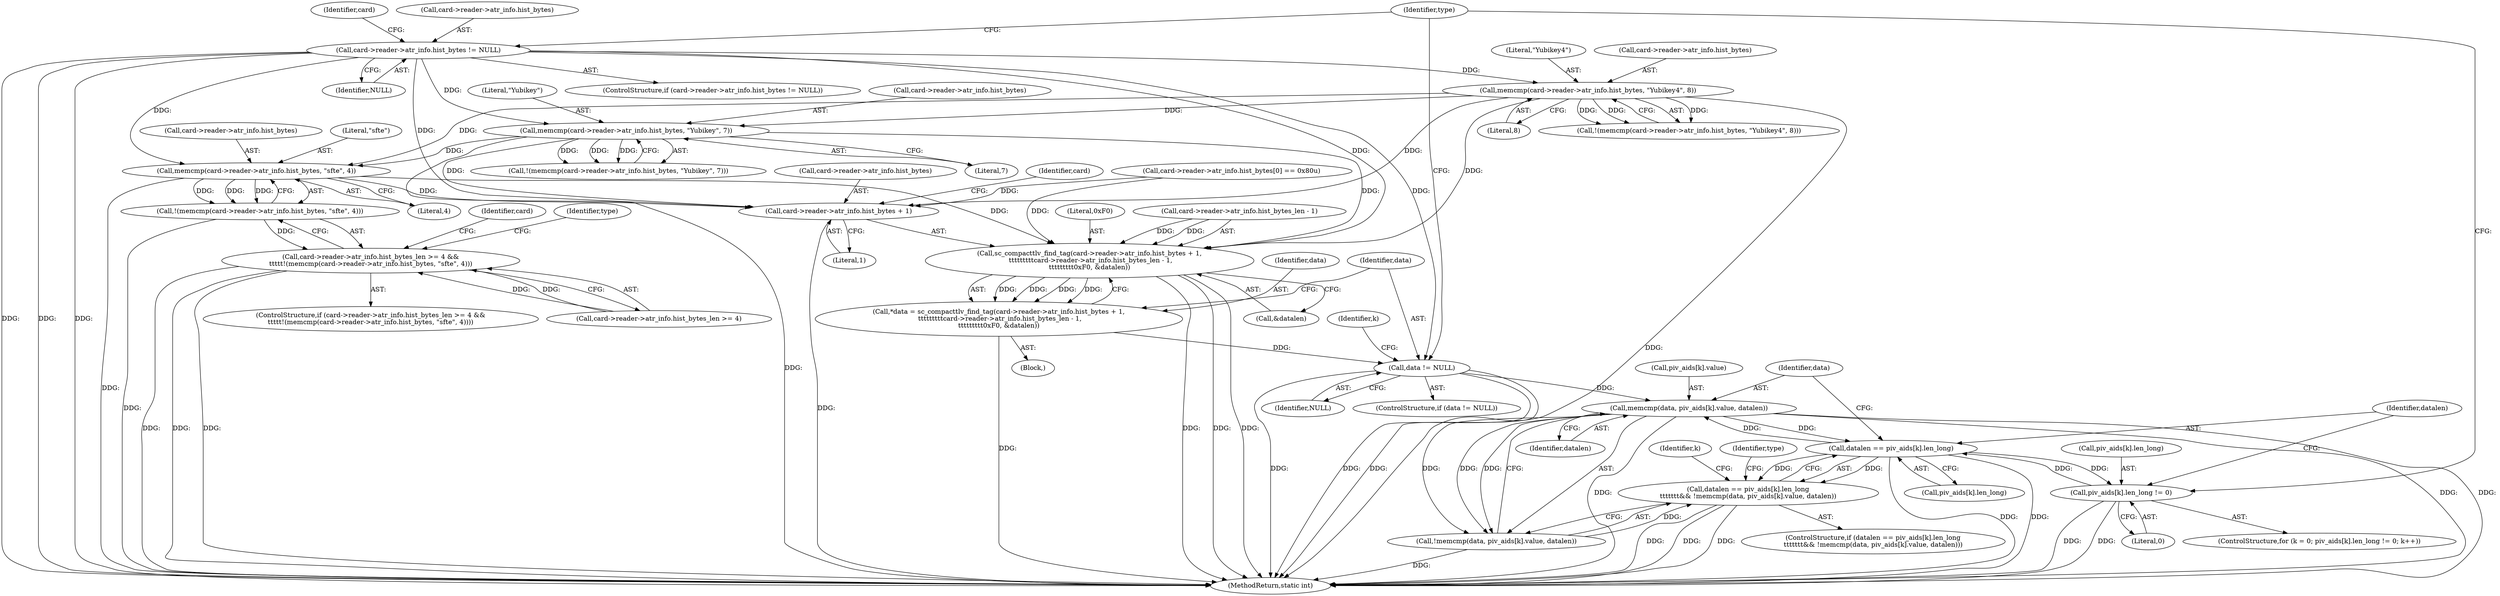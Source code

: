 digraph "1_OpenSC_8fe377e93b4b56060e5bbfb6f3142ceaeca744fa_15@API" {
"1000247" [label="(Call,memcmp(card->reader->atr_info.hist_bytes, \"sfte\", 4))"];
"1000171" [label="(Call,card->reader->atr_info.hist_bytes != NULL)"];
"1000220" [label="(Call,memcmp(card->reader->atr_info.hist_bytes, \"Yubikey\", 7))"];
"1000193" [label="(Call,memcmp(card->reader->atr_info.hist_bytes, \"Yubikey4\", 8))"];
"1000246" [label="(Call,!(memcmp(card->reader->atr_info.hist_bytes, \"sfte\", 4)))"];
"1000236" [label="(Call,card->reader->atr_info.hist_bytes_len >= 4 &&\n\t\t\t\t\t!(memcmp(card->reader->atr_info.hist_bytes, \"sfte\", 4)))"];
"1000279" [label="(Call,sc_compacttlv_find_tag(card->reader->atr_info.hist_bytes + 1,\n \t\t\t\t\t\t\t\t\tcard->reader->atr_info.hist_bytes_len - 1,\n\t\t\t\t\t\t\t\t\t0xF0, &datalen))"];
"1000277" [label="(Call,*data = sc_compacttlv_find_tag(card->reader->atr_info.hist_bytes + 1,\n \t\t\t\t\t\t\t\t\tcard->reader->atr_info.hist_bytes_len - 1,\n\t\t\t\t\t\t\t\t\t0xF0, &datalen))"];
"1000302" [label="(Call,data != NULL)"];
"1000331" [label="(Call,memcmp(data, piv_aids[k].value, datalen))"];
"1000323" [label="(Call,datalen == piv_aids[k].len_long)"];
"1000311" [label="(Call,piv_aids[k].len_long != 0)"];
"1000322" [label="(Call,datalen == piv_aids[k].len_long\n\t\t\t\t\t\t\t&& !memcmp(data, piv_aids[k].value, datalen))"];
"1000330" [label="(Call,!memcmp(data, piv_aids[k].value, datalen))"];
"1000280" [label="(Call,card->reader->atr_info.hist_bytes + 1)"];
"1000193" [label="(Call,memcmp(card->reader->atr_info.hist_bytes, \"Yubikey4\", 8))"];
"1000301" [label="(ControlStructure,if (data != NULL))"];
"1000346" [label="(Identifier,type)"];
"1000322" [label="(Call,datalen == piv_aids[k].len_long\n\t\t\t\t\t\t\t&& !memcmp(data, piv_aids[k].value, datalen))"];
"1000228" [label="(Literal,\"Yubikey\")"];
"1000236" [label="(Call,card->reader->atr_info.hist_bytes_len >= 4 &&\n\t\t\t\t\t!(memcmp(card->reader->atr_info.hist_bytes, \"sfte\", 4)))"];
"1000330" [label="(Call,!memcmp(data, piv_aids[k].value, datalen))"];
"1000333" [label="(Call,piv_aids[k].value)"];
"1000277" [label="(Call,*data = sc_compacttlv_find_tag(card->reader->atr_info.hist_bytes + 1,\n \t\t\t\t\t\t\t\t\tcard->reader->atr_info.hist_bytes_len - 1,\n\t\t\t\t\t\t\t\t\t0xF0, &datalen))"];
"1000187" [label="(Identifier,card)"];
"1000179" [label="(Identifier,NULL)"];
"1000288" [label="(Literal,1)"];
"1000172" [label="(Call,card->reader->atr_info.hist_bytes)"];
"1000281" [label="(Call,card->reader->atr_info.hist_bytes)"];
"1000516" [label="(MethodReturn,static int)"];
"1000255" [label="(Literal,\"sfte\")"];
"1000317" [label="(Literal,0)"];
"1000319" [label="(Identifier,k)"];
"1000201" [label="(Literal,\"Yubikey4\")"];
"1000274" [label="(Block,)"];
"1000299" [label="(Call,&datalen)"];
"1000268" [label="(Identifier,card)"];
"1000221" [label="(Call,card->reader->atr_info.hist_bytes)"];
"1000298" [label="(Literal,0xF0)"];
"1000324" [label="(Identifier,datalen)"];
"1000248" [label="(Call,card->reader->atr_info.hist_bytes)"];
"1000171" [label="(Call,card->reader->atr_info.hist_bytes != NULL)"];
"1000202" [label="(Literal,8)"];
"1000235" [label="(ControlStructure,if (card->reader->atr_info.hist_bytes_len >= 4 &&\n\t\t\t\t\t!(memcmp(card->reader->atr_info.hist_bytes, \"sfte\", 4))))"];
"1000219" [label="(Call,!(memcmp(card->reader->atr_info.hist_bytes, \"Yubikey\", 7)))"];
"1000194" [label="(Call,card->reader->atr_info.hist_bytes)"];
"1000220" [label="(Call,memcmp(card->reader->atr_info.hist_bytes, \"Yubikey\", 7))"];
"1000259" [label="(Identifier,type)"];
"1000303" [label="(Identifier,data)"];
"1000325" [label="(Call,piv_aids[k].len_long)"];
"1000263" [label="(Call,card->reader->atr_info.hist_bytes[0] == 0x80u)"];
"1000304" [label="(Identifier,NULL)"];
"1000323" [label="(Call,datalen == piv_aids[k].len_long)"];
"1000280" [label="(Call,card->reader->atr_info.hist_bytes + 1)"];
"1000307" [label="(ControlStructure,for (k = 0; piv_aids[k].len_long != 0; k++))"];
"1000312" [label="(Call,piv_aids[k].len_long)"];
"1000237" [label="(Call,card->reader->atr_info.hist_bytes_len >= 4)"];
"1000311" [label="(Call,piv_aids[k].len_long != 0)"];
"1000321" [label="(ControlStructure,if (datalen == piv_aids[k].len_long\n\t\t\t\t\t\t\t&& !memcmp(data, piv_aids[k].value, datalen)))"];
"1000256" [label="(Literal,4)"];
"1000229" [label="(Literal,7)"];
"1000338" [label="(Identifier,datalen)"];
"1000302" [label="(Call,data != NULL)"];
"1000246" [label="(Call,!(memcmp(card->reader->atr_info.hist_bytes, \"sfte\", 4)))"];
"1000341" [label="(Identifier,type)"];
"1000309" [label="(Identifier,k)"];
"1000170" [label="(ControlStructure,if (card->reader->atr_info.hist_bytes != NULL))"];
"1000331" [label="(Call,memcmp(data, piv_aids[k].value, datalen))"];
"1000332" [label="(Identifier,data)"];
"1000293" [label="(Identifier,card)"];
"1000192" [label="(Call,!(memcmp(card->reader->atr_info.hist_bytes, \"Yubikey4\", 8)))"];
"1000247" [label="(Call,memcmp(card->reader->atr_info.hist_bytes, \"sfte\", 4))"];
"1000278" [label="(Identifier,data)"];
"1000279" [label="(Call,sc_compacttlv_find_tag(card->reader->atr_info.hist_bytes + 1,\n \t\t\t\t\t\t\t\t\tcard->reader->atr_info.hist_bytes_len - 1,\n\t\t\t\t\t\t\t\t\t0xF0, &datalen))"];
"1000289" [label="(Call,card->reader->atr_info.hist_bytes_len - 1)"];
"1000247" -> "1000246"  [label="AST: "];
"1000247" -> "1000256"  [label="CFG: "];
"1000248" -> "1000247"  [label="AST: "];
"1000255" -> "1000247"  [label="AST: "];
"1000256" -> "1000247"  [label="AST: "];
"1000246" -> "1000247"  [label="CFG: "];
"1000247" -> "1000516"  [label="DDG: "];
"1000247" -> "1000246"  [label="DDG: "];
"1000247" -> "1000246"  [label="DDG: "];
"1000247" -> "1000246"  [label="DDG: "];
"1000171" -> "1000247"  [label="DDG: "];
"1000220" -> "1000247"  [label="DDG: "];
"1000193" -> "1000247"  [label="DDG: "];
"1000247" -> "1000279"  [label="DDG: "];
"1000247" -> "1000280"  [label="DDG: "];
"1000171" -> "1000170"  [label="AST: "];
"1000171" -> "1000179"  [label="CFG: "];
"1000172" -> "1000171"  [label="AST: "];
"1000179" -> "1000171"  [label="AST: "];
"1000187" -> "1000171"  [label="CFG: "];
"1000346" -> "1000171"  [label="CFG: "];
"1000171" -> "1000516"  [label="DDG: "];
"1000171" -> "1000516"  [label="DDG: "];
"1000171" -> "1000516"  [label="DDG: "];
"1000171" -> "1000193"  [label="DDG: "];
"1000171" -> "1000220"  [label="DDG: "];
"1000171" -> "1000279"  [label="DDG: "];
"1000171" -> "1000280"  [label="DDG: "];
"1000171" -> "1000302"  [label="DDG: "];
"1000220" -> "1000219"  [label="AST: "];
"1000220" -> "1000229"  [label="CFG: "];
"1000221" -> "1000220"  [label="AST: "];
"1000228" -> "1000220"  [label="AST: "];
"1000229" -> "1000220"  [label="AST: "];
"1000219" -> "1000220"  [label="CFG: "];
"1000220" -> "1000516"  [label="DDG: "];
"1000220" -> "1000219"  [label="DDG: "];
"1000220" -> "1000219"  [label="DDG: "];
"1000220" -> "1000219"  [label="DDG: "];
"1000193" -> "1000220"  [label="DDG: "];
"1000220" -> "1000279"  [label="DDG: "];
"1000220" -> "1000280"  [label="DDG: "];
"1000193" -> "1000192"  [label="AST: "];
"1000193" -> "1000202"  [label="CFG: "];
"1000194" -> "1000193"  [label="AST: "];
"1000201" -> "1000193"  [label="AST: "];
"1000202" -> "1000193"  [label="AST: "];
"1000192" -> "1000193"  [label="CFG: "];
"1000193" -> "1000516"  [label="DDG: "];
"1000193" -> "1000192"  [label="DDG: "];
"1000193" -> "1000192"  [label="DDG: "];
"1000193" -> "1000192"  [label="DDG: "];
"1000193" -> "1000279"  [label="DDG: "];
"1000193" -> "1000280"  [label="DDG: "];
"1000246" -> "1000236"  [label="AST: "];
"1000236" -> "1000246"  [label="CFG: "];
"1000246" -> "1000516"  [label="DDG: "];
"1000246" -> "1000236"  [label="DDG: "];
"1000236" -> "1000235"  [label="AST: "];
"1000236" -> "1000237"  [label="CFG: "];
"1000237" -> "1000236"  [label="AST: "];
"1000259" -> "1000236"  [label="CFG: "];
"1000268" -> "1000236"  [label="CFG: "];
"1000236" -> "1000516"  [label="DDG: "];
"1000236" -> "1000516"  [label="DDG: "];
"1000236" -> "1000516"  [label="DDG: "];
"1000237" -> "1000236"  [label="DDG: "];
"1000237" -> "1000236"  [label="DDG: "];
"1000279" -> "1000277"  [label="AST: "];
"1000279" -> "1000299"  [label="CFG: "];
"1000280" -> "1000279"  [label="AST: "];
"1000289" -> "1000279"  [label="AST: "];
"1000298" -> "1000279"  [label="AST: "];
"1000299" -> "1000279"  [label="AST: "];
"1000277" -> "1000279"  [label="CFG: "];
"1000279" -> "1000516"  [label="DDG: "];
"1000279" -> "1000516"  [label="DDG: "];
"1000279" -> "1000516"  [label="DDG: "];
"1000279" -> "1000277"  [label="DDG: "];
"1000279" -> "1000277"  [label="DDG: "];
"1000279" -> "1000277"  [label="DDG: "];
"1000279" -> "1000277"  [label="DDG: "];
"1000263" -> "1000279"  [label="DDG: "];
"1000289" -> "1000279"  [label="DDG: "];
"1000289" -> "1000279"  [label="DDG: "];
"1000277" -> "1000274"  [label="AST: "];
"1000278" -> "1000277"  [label="AST: "];
"1000303" -> "1000277"  [label="CFG: "];
"1000277" -> "1000516"  [label="DDG: "];
"1000277" -> "1000302"  [label="DDG: "];
"1000302" -> "1000301"  [label="AST: "];
"1000302" -> "1000304"  [label="CFG: "];
"1000303" -> "1000302"  [label="AST: "];
"1000304" -> "1000302"  [label="AST: "];
"1000309" -> "1000302"  [label="CFG: "];
"1000346" -> "1000302"  [label="CFG: "];
"1000302" -> "1000516"  [label="DDG: "];
"1000302" -> "1000516"  [label="DDG: "];
"1000302" -> "1000516"  [label="DDG: "];
"1000302" -> "1000331"  [label="DDG: "];
"1000331" -> "1000330"  [label="AST: "];
"1000331" -> "1000338"  [label="CFG: "];
"1000332" -> "1000331"  [label="AST: "];
"1000333" -> "1000331"  [label="AST: "];
"1000338" -> "1000331"  [label="AST: "];
"1000330" -> "1000331"  [label="CFG: "];
"1000331" -> "1000516"  [label="DDG: "];
"1000331" -> "1000516"  [label="DDG: "];
"1000331" -> "1000516"  [label="DDG: "];
"1000331" -> "1000323"  [label="DDG: "];
"1000331" -> "1000330"  [label="DDG: "];
"1000331" -> "1000330"  [label="DDG: "];
"1000331" -> "1000330"  [label="DDG: "];
"1000323" -> "1000331"  [label="DDG: "];
"1000323" -> "1000322"  [label="AST: "];
"1000323" -> "1000325"  [label="CFG: "];
"1000324" -> "1000323"  [label="AST: "];
"1000325" -> "1000323"  [label="AST: "];
"1000332" -> "1000323"  [label="CFG: "];
"1000322" -> "1000323"  [label="CFG: "];
"1000323" -> "1000516"  [label="DDG: "];
"1000323" -> "1000516"  [label="DDG: "];
"1000323" -> "1000311"  [label="DDG: "];
"1000323" -> "1000322"  [label="DDG: "];
"1000323" -> "1000322"  [label="DDG: "];
"1000311" -> "1000323"  [label="DDG: "];
"1000311" -> "1000307"  [label="AST: "];
"1000311" -> "1000317"  [label="CFG: "];
"1000312" -> "1000311"  [label="AST: "];
"1000317" -> "1000311"  [label="AST: "];
"1000324" -> "1000311"  [label="CFG: "];
"1000346" -> "1000311"  [label="CFG: "];
"1000311" -> "1000516"  [label="DDG: "];
"1000311" -> "1000516"  [label="DDG: "];
"1000322" -> "1000321"  [label="AST: "];
"1000322" -> "1000330"  [label="CFG: "];
"1000330" -> "1000322"  [label="AST: "];
"1000341" -> "1000322"  [label="CFG: "];
"1000319" -> "1000322"  [label="CFG: "];
"1000322" -> "1000516"  [label="DDG: "];
"1000322" -> "1000516"  [label="DDG: "];
"1000322" -> "1000516"  [label="DDG: "];
"1000330" -> "1000322"  [label="DDG: "];
"1000330" -> "1000516"  [label="DDG: "];
"1000280" -> "1000288"  [label="CFG: "];
"1000281" -> "1000280"  [label="AST: "];
"1000288" -> "1000280"  [label="AST: "];
"1000293" -> "1000280"  [label="CFG: "];
"1000280" -> "1000516"  [label="DDG: "];
"1000263" -> "1000280"  [label="DDG: "];
}

